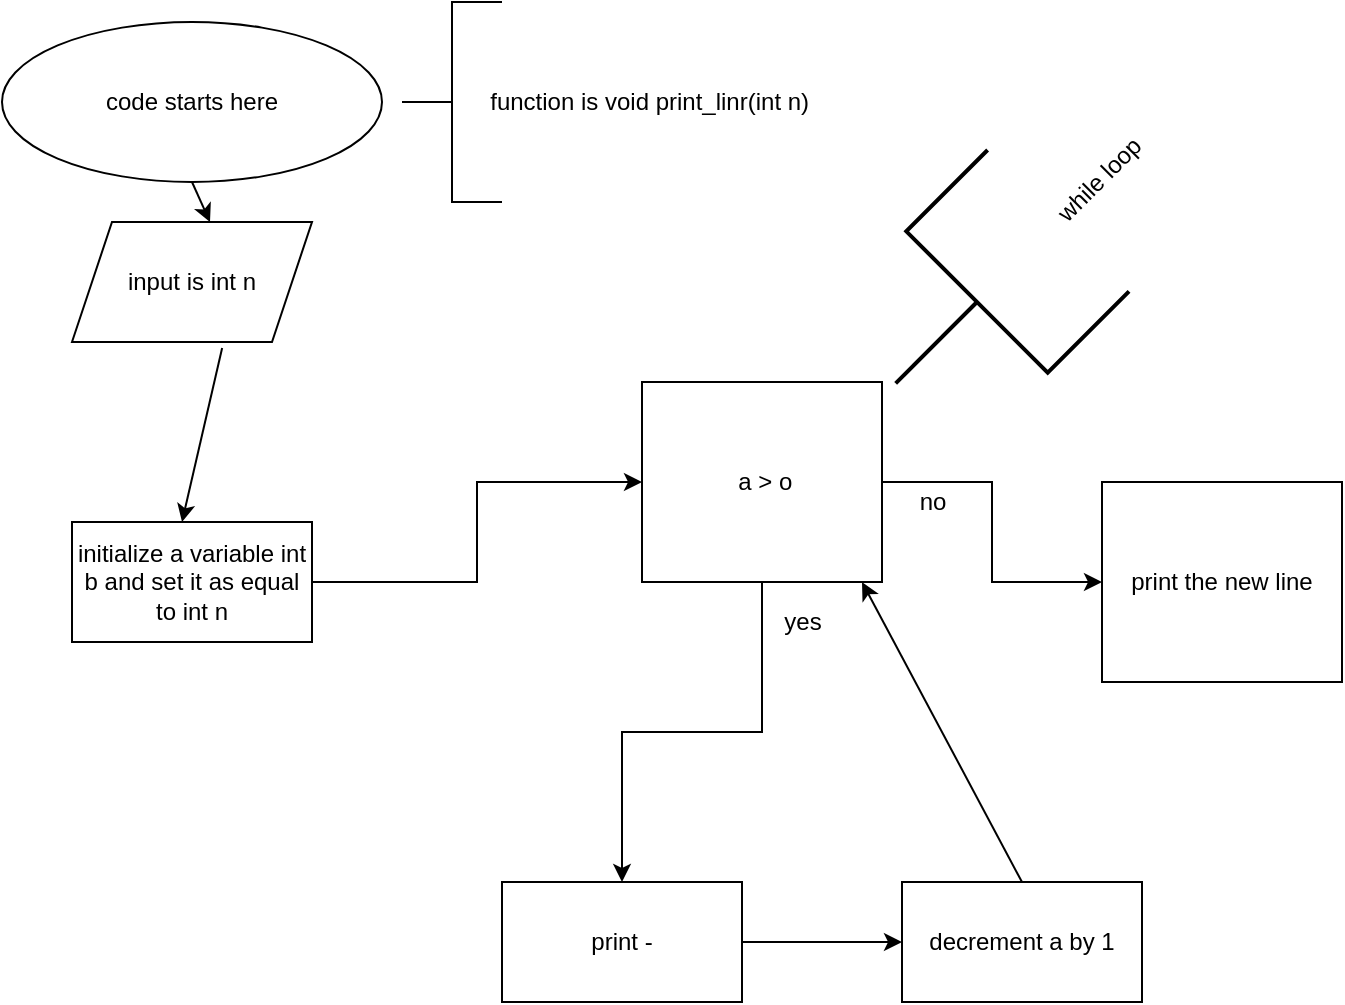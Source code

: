 <mxfile version="14.9.2" type="github">
  <diagram id="0NI13tRp0sLbReP_vJqg" name="Page-1">
    <mxGraphModel dx="868" dy="527" grid="1" gridSize="10" guides="1" tooltips="1" connect="1" arrows="1" fold="1" page="1" pageScale="1" pageWidth="850" pageHeight="1100" math="0" shadow="0">
      <root>
        <mxCell id="0" />
        <mxCell id="1" parent="0" />
        <mxCell id="9ccimn0nm8ECnlisMtsK-1" value="code starts here" style="ellipse;whiteSpace=wrap;html=1;" vertex="1" parent="1">
          <mxGeometry x="140" y="20" width="190" height="80" as="geometry" />
        </mxCell>
        <mxCell id="9ccimn0nm8ECnlisMtsK-4" value="" style="endArrow=classic;html=1;exitX=0.5;exitY=1;exitDx=0;exitDy=0;" edge="1" parent="1" source="9ccimn0nm8ECnlisMtsK-1">
          <mxGeometry width="50" height="50" relative="1" as="geometry">
            <mxPoint x="210" y="100" as="sourcePoint" />
            <mxPoint x="244" y="120" as="targetPoint" />
          </mxGeometry>
        </mxCell>
        <mxCell id="9ccimn0nm8ECnlisMtsK-9" value="" style="endArrow=classic;html=1;exitX=0.455;exitY=1.05;exitDx=0;exitDy=0;exitPerimeter=0;" edge="1" parent="1">
          <mxGeometry width="50" height="50" relative="1" as="geometry">
            <mxPoint x="250.075" y="183" as="sourcePoint" />
            <mxPoint x="230" y="270" as="targetPoint" />
          </mxGeometry>
        </mxCell>
        <mxCell id="9ccimn0nm8ECnlisMtsK-12" value="" style="edgeStyle=orthogonalEdgeStyle;rounded=0;orthogonalLoop=1;jettySize=auto;html=1;" edge="1" parent="1" source="9ccimn0nm8ECnlisMtsK-10" target="9ccimn0nm8ECnlisMtsK-11">
          <mxGeometry relative="1" as="geometry" />
        </mxCell>
        <mxCell id="9ccimn0nm8ECnlisMtsK-10" value="initialize a variable int b and set it as equal to int n" style="rounded=0;whiteSpace=wrap;html=1;" vertex="1" parent="1">
          <mxGeometry x="175" y="270" width="120" height="60" as="geometry" />
        </mxCell>
        <mxCell id="9ccimn0nm8ECnlisMtsK-14" value="" style="edgeStyle=orthogonalEdgeStyle;rounded=0;orthogonalLoop=1;jettySize=auto;html=1;" edge="1" parent="1" source="9ccimn0nm8ECnlisMtsK-11" target="9ccimn0nm8ECnlisMtsK-13">
          <mxGeometry relative="1" as="geometry" />
        </mxCell>
        <mxCell id="9ccimn0nm8ECnlisMtsK-24" value="" style="edgeStyle=orthogonalEdgeStyle;rounded=0;orthogonalLoop=1;jettySize=auto;html=1;" edge="1" parent="1" source="9ccimn0nm8ECnlisMtsK-11" target="9ccimn0nm8ECnlisMtsK-23">
          <mxGeometry relative="1" as="geometry" />
        </mxCell>
        <mxCell id="9ccimn0nm8ECnlisMtsK-11" value="&amp;nbsp;a &amp;gt; o" style="whiteSpace=wrap;html=1;rounded=0;" vertex="1" parent="1">
          <mxGeometry x="460" y="200" width="120" height="100" as="geometry" />
        </mxCell>
        <mxCell id="9ccimn0nm8ECnlisMtsK-28" value="" style="edgeStyle=orthogonalEdgeStyle;rounded=0;orthogonalLoop=1;jettySize=auto;html=1;" edge="1" parent="1" source="9ccimn0nm8ECnlisMtsK-13" target="9ccimn0nm8ECnlisMtsK-27">
          <mxGeometry relative="1" as="geometry" />
        </mxCell>
        <mxCell id="9ccimn0nm8ECnlisMtsK-13" value="print -" style="whiteSpace=wrap;html=1;rounded=0;" vertex="1" parent="1">
          <mxGeometry x="390" y="450" width="120" height="60" as="geometry" />
        </mxCell>
        <mxCell id="9ccimn0nm8ECnlisMtsK-15" style="edgeStyle=orthogonalEdgeStyle;rounded=0;orthogonalLoop=1;jettySize=auto;html=1;exitX=0.5;exitY=1;exitDx=0;exitDy=0;" edge="1" parent="1" source="9ccimn0nm8ECnlisMtsK-11" target="9ccimn0nm8ECnlisMtsK-11">
          <mxGeometry relative="1" as="geometry" />
        </mxCell>
        <mxCell id="9ccimn0nm8ECnlisMtsK-20" value="input is int n" style="shape=parallelogram;perimeter=parallelogramPerimeter;whiteSpace=wrap;html=1;fixedSize=1;" vertex="1" parent="1">
          <mxGeometry x="175" y="120" width="120" height="60" as="geometry" />
        </mxCell>
        <mxCell id="9ccimn0nm8ECnlisMtsK-21" value="" style="html=1;shape=mxgraph.flowchart.annotation_2;align=left;labelPosition=right;" vertex="1" parent="1">
          <mxGeometry x="340" y="10" width="50" height="100" as="geometry" />
        </mxCell>
        <mxCell id="9ccimn0nm8ECnlisMtsK-22" value="function is void print_linr(int n)&amp;nbsp;" style="text;html=1;align=center;verticalAlign=middle;resizable=0;points=[];autosize=1;strokeColor=none;" vertex="1" parent="1">
          <mxGeometry x="375" y="50" width="180" height="20" as="geometry" />
        </mxCell>
        <mxCell id="9ccimn0nm8ECnlisMtsK-23" value="print the new line" style="whiteSpace=wrap;html=1;rounded=0;" vertex="1" parent="1">
          <mxGeometry x="690" y="250" width="120" height="100" as="geometry" />
        </mxCell>
        <mxCell id="9ccimn0nm8ECnlisMtsK-25" value="no" style="text;html=1;align=center;verticalAlign=middle;resizable=0;points=[];autosize=1;strokeColor=none;" vertex="1" parent="1">
          <mxGeometry x="590" y="250" width="30" height="20" as="geometry" />
        </mxCell>
        <mxCell id="9ccimn0nm8ECnlisMtsK-26" value="yes" style="text;html=1;align=center;verticalAlign=middle;resizable=0;points=[];autosize=1;strokeColor=none;" vertex="1" parent="1">
          <mxGeometry x="525" y="310" width="30" height="20" as="geometry" />
        </mxCell>
        <mxCell id="9ccimn0nm8ECnlisMtsK-27" value="decrement a by 1" style="whiteSpace=wrap;html=1;rounded=0;" vertex="1" parent="1">
          <mxGeometry x="590" y="450" width="120" height="60" as="geometry" />
        </mxCell>
        <mxCell id="9ccimn0nm8ECnlisMtsK-29" value="" style="endArrow=classic;html=1;exitX=0.5;exitY=0;exitDx=0;exitDy=0;" edge="1" parent="1" source="9ccimn0nm8ECnlisMtsK-27">
          <mxGeometry width="50" height="50" relative="1" as="geometry">
            <mxPoint x="580" y="380" as="sourcePoint" />
            <mxPoint x="570" y="300" as="targetPoint" />
          </mxGeometry>
        </mxCell>
        <mxCell id="9ccimn0nm8ECnlisMtsK-30" value="while loop" style="strokeWidth=2;html=1;shape=mxgraph.flowchart.annotation_2;align=left;labelPosition=right;pointerEvents=1;rotation=-45;" vertex="1" parent="1">
          <mxGeometry x="570" y="110" width="115" height="100" as="geometry" />
        </mxCell>
      </root>
    </mxGraphModel>
  </diagram>
</mxfile>
